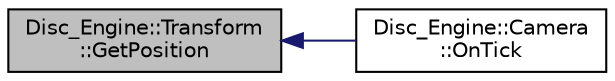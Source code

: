 digraph "Disc_Engine::Transform::GetPosition"
{
  edge [fontname="Helvetica",fontsize="10",labelfontname="Helvetica",labelfontsize="10"];
  node [fontname="Helvetica",fontsize="10",shape=record];
  rankdir="LR";
  Node1 [label="Disc_Engine::Transform\l::GetPosition",height=0.2,width=0.4,color="black", fillcolor="grey75", style="filled", fontcolor="black"];
  Node1 -> Node2 [dir="back",color="midnightblue",fontsize="10",style="solid",fontname="Helvetica"];
  Node2 [label="Disc_Engine::Camera\l::OnTick",height=0.2,width=0.4,color="black", fillcolor="white", style="filled",URL="$class_disc___engine_1_1_camera.html#aa243d7727350d408386badd8fe2536a3"];
}

